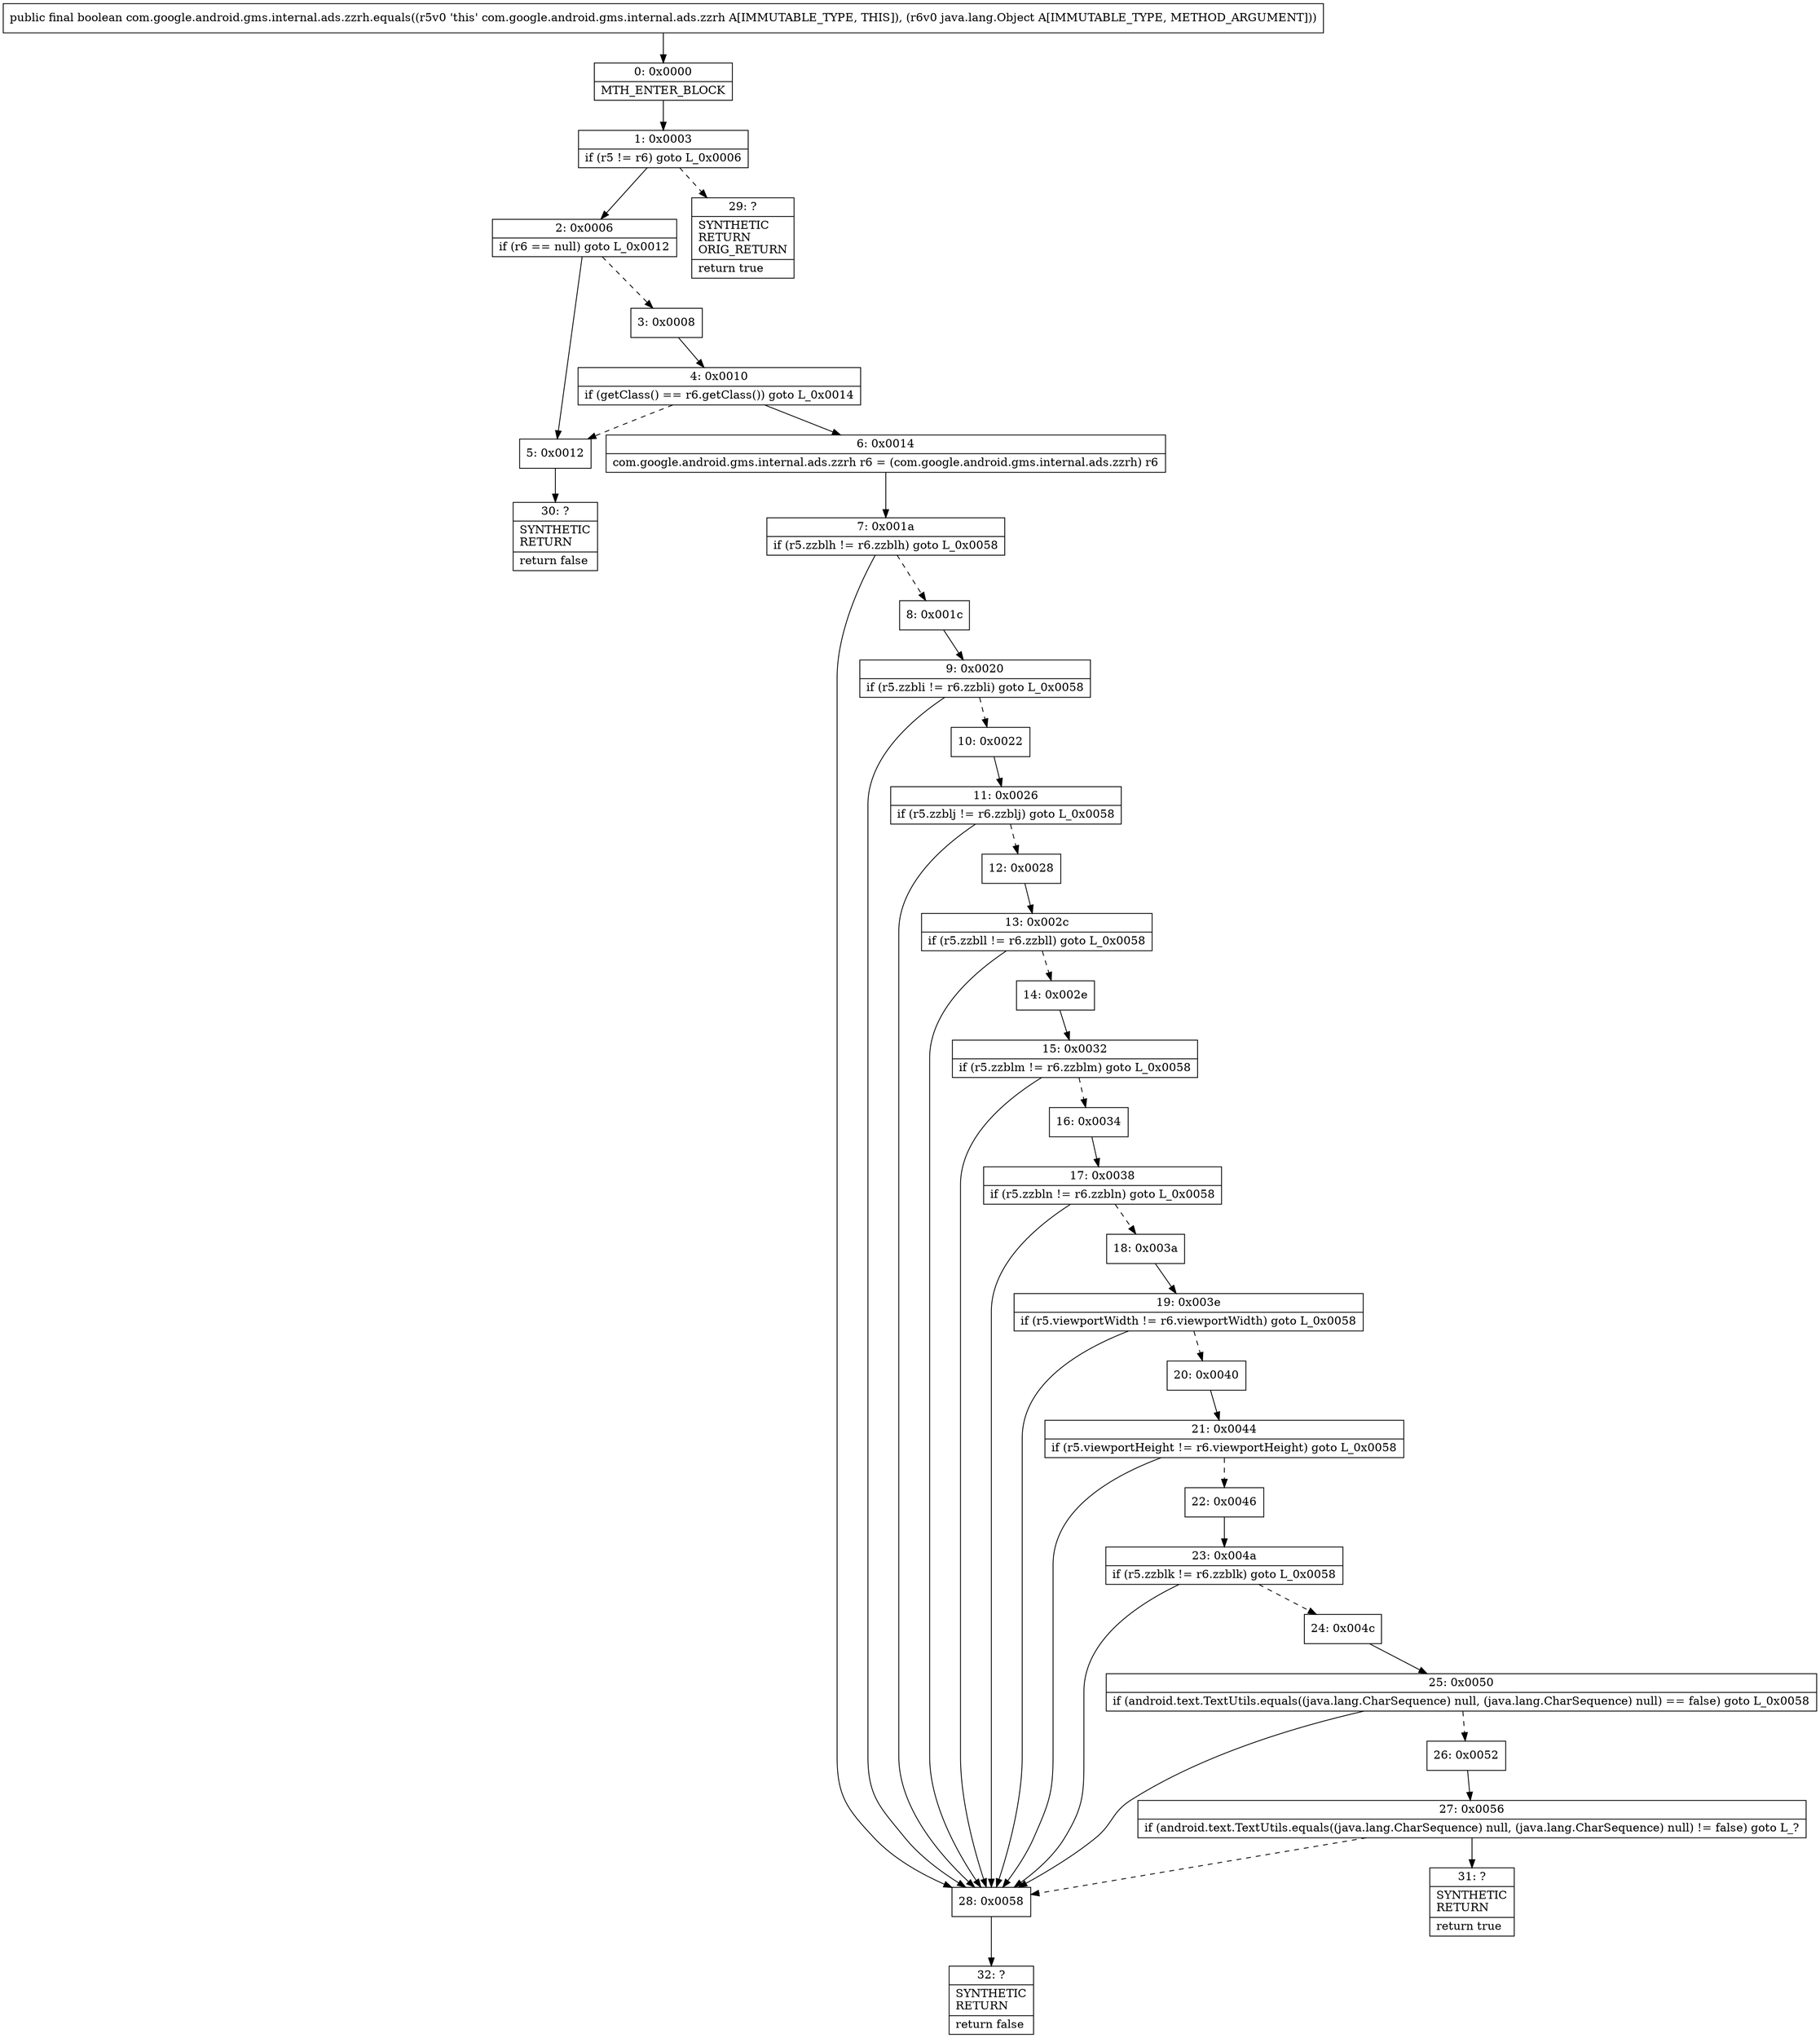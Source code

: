 digraph "CFG forcom.google.android.gms.internal.ads.zzrh.equals(Ljava\/lang\/Object;)Z" {
Node_0 [shape=record,label="{0\:\ 0x0000|MTH_ENTER_BLOCK\l}"];
Node_1 [shape=record,label="{1\:\ 0x0003|if (r5 != r6) goto L_0x0006\l}"];
Node_2 [shape=record,label="{2\:\ 0x0006|if (r6 == null) goto L_0x0012\l}"];
Node_3 [shape=record,label="{3\:\ 0x0008}"];
Node_4 [shape=record,label="{4\:\ 0x0010|if (getClass() == r6.getClass()) goto L_0x0014\l}"];
Node_5 [shape=record,label="{5\:\ 0x0012}"];
Node_6 [shape=record,label="{6\:\ 0x0014|com.google.android.gms.internal.ads.zzrh r6 = (com.google.android.gms.internal.ads.zzrh) r6\l}"];
Node_7 [shape=record,label="{7\:\ 0x001a|if (r5.zzblh != r6.zzblh) goto L_0x0058\l}"];
Node_8 [shape=record,label="{8\:\ 0x001c}"];
Node_9 [shape=record,label="{9\:\ 0x0020|if (r5.zzbli != r6.zzbli) goto L_0x0058\l}"];
Node_10 [shape=record,label="{10\:\ 0x0022}"];
Node_11 [shape=record,label="{11\:\ 0x0026|if (r5.zzblj != r6.zzblj) goto L_0x0058\l}"];
Node_12 [shape=record,label="{12\:\ 0x0028}"];
Node_13 [shape=record,label="{13\:\ 0x002c|if (r5.zzbll != r6.zzbll) goto L_0x0058\l}"];
Node_14 [shape=record,label="{14\:\ 0x002e}"];
Node_15 [shape=record,label="{15\:\ 0x0032|if (r5.zzblm != r6.zzblm) goto L_0x0058\l}"];
Node_16 [shape=record,label="{16\:\ 0x0034}"];
Node_17 [shape=record,label="{17\:\ 0x0038|if (r5.zzbln != r6.zzbln) goto L_0x0058\l}"];
Node_18 [shape=record,label="{18\:\ 0x003a}"];
Node_19 [shape=record,label="{19\:\ 0x003e|if (r5.viewportWidth != r6.viewportWidth) goto L_0x0058\l}"];
Node_20 [shape=record,label="{20\:\ 0x0040}"];
Node_21 [shape=record,label="{21\:\ 0x0044|if (r5.viewportHeight != r6.viewportHeight) goto L_0x0058\l}"];
Node_22 [shape=record,label="{22\:\ 0x0046}"];
Node_23 [shape=record,label="{23\:\ 0x004a|if (r5.zzblk != r6.zzblk) goto L_0x0058\l}"];
Node_24 [shape=record,label="{24\:\ 0x004c}"];
Node_25 [shape=record,label="{25\:\ 0x0050|if (android.text.TextUtils.equals((java.lang.CharSequence) null, (java.lang.CharSequence) null) == false) goto L_0x0058\l}"];
Node_26 [shape=record,label="{26\:\ 0x0052}"];
Node_27 [shape=record,label="{27\:\ 0x0056|if (android.text.TextUtils.equals((java.lang.CharSequence) null, (java.lang.CharSequence) null) != false) goto L_?\l}"];
Node_28 [shape=record,label="{28\:\ 0x0058}"];
Node_29 [shape=record,label="{29\:\ ?|SYNTHETIC\lRETURN\lORIG_RETURN\l|return true\l}"];
Node_30 [shape=record,label="{30\:\ ?|SYNTHETIC\lRETURN\l|return false\l}"];
Node_31 [shape=record,label="{31\:\ ?|SYNTHETIC\lRETURN\l|return true\l}"];
Node_32 [shape=record,label="{32\:\ ?|SYNTHETIC\lRETURN\l|return false\l}"];
MethodNode[shape=record,label="{public final boolean com.google.android.gms.internal.ads.zzrh.equals((r5v0 'this' com.google.android.gms.internal.ads.zzrh A[IMMUTABLE_TYPE, THIS]), (r6v0 java.lang.Object A[IMMUTABLE_TYPE, METHOD_ARGUMENT])) }"];
MethodNode -> Node_0;
Node_0 -> Node_1;
Node_1 -> Node_2;
Node_1 -> Node_29[style=dashed];
Node_2 -> Node_3[style=dashed];
Node_2 -> Node_5;
Node_3 -> Node_4;
Node_4 -> Node_5[style=dashed];
Node_4 -> Node_6;
Node_5 -> Node_30;
Node_6 -> Node_7;
Node_7 -> Node_8[style=dashed];
Node_7 -> Node_28;
Node_8 -> Node_9;
Node_9 -> Node_10[style=dashed];
Node_9 -> Node_28;
Node_10 -> Node_11;
Node_11 -> Node_12[style=dashed];
Node_11 -> Node_28;
Node_12 -> Node_13;
Node_13 -> Node_14[style=dashed];
Node_13 -> Node_28;
Node_14 -> Node_15;
Node_15 -> Node_16[style=dashed];
Node_15 -> Node_28;
Node_16 -> Node_17;
Node_17 -> Node_18[style=dashed];
Node_17 -> Node_28;
Node_18 -> Node_19;
Node_19 -> Node_20[style=dashed];
Node_19 -> Node_28;
Node_20 -> Node_21;
Node_21 -> Node_22[style=dashed];
Node_21 -> Node_28;
Node_22 -> Node_23;
Node_23 -> Node_24[style=dashed];
Node_23 -> Node_28;
Node_24 -> Node_25;
Node_25 -> Node_26[style=dashed];
Node_25 -> Node_28;
Node_26 -> Node_27;
Node_27 -> Node_28[style=dashed];
Node_27 -> Node_31;
Node_28 -> Node_32;
}

